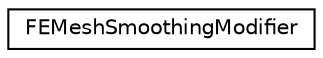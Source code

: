 digraph "Graphical Class Hierarchy"
{
  edge [fontname="Helvetica",fontsize="10",labelfontname="Helvetica",labelfontsize="10"];
  node [fontname="Helvetica",fontsize="10",shape=record];
  rankdir="LR";
  Node1 [label="FEMeshSmoothingModifier",height=0.2,width=0.4,color="black", fillcolor="white", style="filled",URL="$class_f_e_mesh_smoothing_modifier.html"];
}
